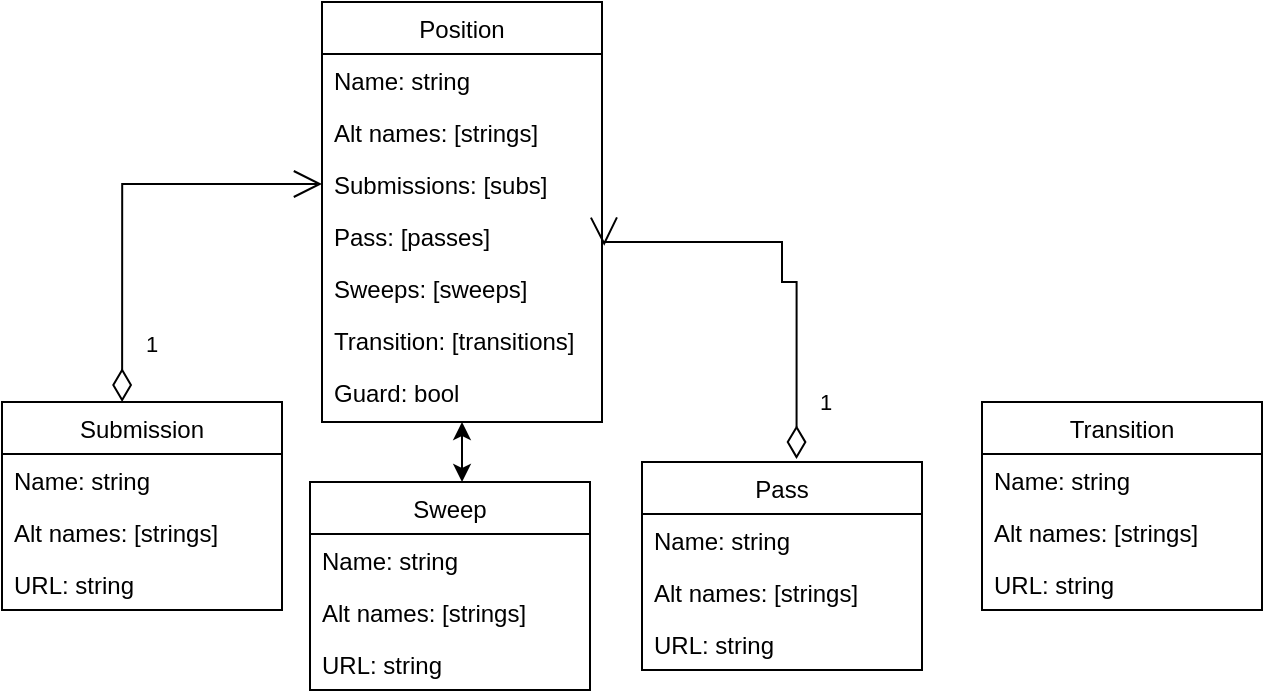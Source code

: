 <mxfile version="20.4.0" type="device"><diagram id="C5RBs43oDa-KdzZeNtuy" name="Page-1"><mxGraphModel dx="806" dy="467" grid="1" gridSize="10" guides="1" tooltips="1" connect="1" arrows="1" fold="1" page="1" pageScale="1" pageWidth="827" pageHeight="1169" math="0" shadow="0"><root><mxCell id="WIyWlLk6GJQsqaUBKTNV-0"/><mxCell id="WIyWlLk6GJQsqaUBKTNV-1" parent="WIyWlLk6GJQsqaUBKTNV-0"/><mxCell id="8qom4rzd1VzZD_IWUbAi-35" value="Position" style="swimlane;fontStyle=0;childLayout=stackLayout;horizontal=1;startSize=26;fillColor=none;horizontalStack=0;resizeParent=1;resizeParentMax=0;resizeLast=0;collapsible=1;marginBottom=0;" vertex="1" parent="WIyWlLk6GJQsqaUBKTNV-1"><mxGeometry x="280" y="140" width="140" height="210" as="geometry"/></mxCell><mxCell id="8qom4rzd1VzZD_IWUbAi-36" value="Name: string" style="text;strokeColor=none;fillColor=none;align=left;verticalAlign=top;spacingLeft=4;spacingRight=4;overflow=hidden;rotatable=0;points=[[0,0.5],[1,0.5]];portConstraint=eastwest;" vertex="1" parent="8qom4rzd1VzZD_IWUbAi-35"><mxGeometry y="26" width="140" height="26" as="geometry"/></mxCell><mxCell id="8qom4rzd1VzZD_IWUbAi-37" value="Alt names: [strings]" style="text;strokeColor=none;fillColor=none;align=left;verticalAlign=top;spacingLeft=4;spacingRight=4;overflow=hidden;rotatable=0;points=[[0,0.5],[1,0.5]];portConstraint=eastwest;" vertex="1" parent="8qom4rzd1VzZD_IWUbAi-35"><mxGeometry y="52" width="140" height="26" as="geometry"/></mxCell><mxCell id="8qom4rzd1VzZD_IWUbAi-41" value="Submissions: [subs]&#10;" style="text;strokeColor=none;fillColor=none;align=left;verticalAlign=top;spacingLeft=4;spacingRight=4;overflow=hidden;rotatable=0;points=[[0,0.5],[1,0.5]];portConstraint=eastwest;" vertex="1" parent="8qom4rzd1VzZD_IWUbAi-35"><mxGeometry y="78" width="140" height="26" as="geometry"/></mxCell><mxCell id="8qom4rzd1VzZD_IWUbAi-38" value="Pass: [passes]" style="text;strokeColor=none;fillColor=none;align=left;verticalAlign=top;spacingLeft=4;spacingRight=4;overflow=hidden;rotatable=0;points=[[0,0.5],[1,0.5]];portConstraint=eastwest;" vertex="1" parent="8qom4rzd1VzZD_IWUbAi-35"><mxGeometry y="104" width="140" height="26" as="geometry"/></mxCell><mxCell id="8qom4rzd1VzZD_IWUbAi-39" value="Sweeps: [sweeps]" style="text;strokeColor=none;fillColor=none;align=left;verticalAlign=top;spacingLeft=4;spacingRight=4;overflow=hidden;rotatable=0;points=[[0,0.5],[1,0.5]];portConstraint=eastwest;" vertex="1" parent="8qom4rzd1VzZD_IWUbAi-35"><mxGeometry y="130" width="140" height="26" as="geometry"/></mxCell><mxCell id="8qom4rzd1VzZD_IWUbAi-78" value="Transition: [transitions]" style="text;strokeColor=none;fillColor=none;align=left;verticalAlign=top;spacingLeft=4;spacingRight=4;overflow=hidden;rotatable=0;points=[[0,0.5],[1,0.5]];portConstraint=eastwest;" vertex="1" parent="8qom4rzd1VzZD_IWUbAi-35"><mxGeometry y="156" width="140" height="26" as="geometry"/></mxCell><mxCell id="8qom4rzd1VzZD_IWUbAi-75" value="Guard: bool" style="text;strokeColor=none;fillColor=none;align=left;verticalAlign=top;spacingLeft=4;spacingRight=4;overflow=hidden;rotatable=0;points=[[0,0.5],[1,0.5]];portConstraint=eastwest;" vertex="1" parent="8qom4rzd1VzZD_IWUbAi-35"><mxGeometry y="182" width="140" height="28" as="geometry"/></mxCell><mxCell id="8qom4rzd1VzZD_IWUbAi-42" value="Submission" style="swimlane;fontStyle=0;childLayout=stackLayout;horizontal=1;startSize=26;fillColor=none;horizontalStack=0;resizeParent=1;resizeParentMax=0;resizeLast=0;collapsible=1;marginBottom=0;" vertex="1" parent="WIyWlLk6GJQsqaUBKTNV-1"><mxGeometry x="120" y="340" width="140" height="104" as="geometry"/></mxCell><mxCell id="8qom4rzd1VzZD_IWUbAi-43" value="Name: string" style="text;strokeColor=none;fillColor=none;align=left;verticalAlign=top;spacingLeft=4;spacingRight=4;overflow=hidden;rotatable=0;points=[[0,0.5],[1,0.5]];portConstraint=eastwest;" vertex="1" parent="8qom4rzd1VzZD_IWUbAi-42"><mxGeometry y="26" width="140" height="26" as="geometry"/></mxCell><mxCell id="8qom4rzd1VzZD_IWUbAi-44" value="Alt names: [strings]" style="text;strokeColor=none;fillColor=none;align=left;verticalAlign=top;spacingLeft=4;spacingRight=4;overflow=hidden;rotatable=0;points=[[0,0.5],[1,0.5]];portConstraint=eastwest;" vertex="1" parent="8qom4rzd1VzZD_IWUbAi-42"><mxGeometry y="52" width="140" height="26" as="geometry"/></mxCell><mxCell id="8qom4rzd1VzZD_IWUbAi-45" value="URL: string" style="text;strokeColor=none;fillColor=none;align=left;verticalAlign=top;spacingLeft=4;spacingRight=4;overflow=hidden;rotatable=0;points=[[0,0.5],[1,0.5]];portConstraint=eastwest;" vertex="1" parent="8qom4rzd1VzZD_IWUbAi-42"><mxGeometry y="78" width="140" height="26" as="geometry"/></mxCell><mxCell id="8qom4rzd1VzZD_IWUbAi-48" value="1" style="endArrow=open;html=1;endSize=12;startArrow=diamondThin;startSize=14;startFill=0;edgeStyle=orthogonalEdgeStyle;align=left;verticalAlign=bottom;rounded=0;exitX=0.429;exitY=0;exitDx=0;exitDy=0;exitPerimeter=0;entryX=0;entryY=0.5;entryDx=0;entryDy=0;" edge="1" parent="WIyWlLk6GJQsqaUBKTNV-1" source="8qom4rzd1VzZD_IWUbAi-42" target="8qom4rzd1VzZD_IWUbAi-41"><mxGeometry x="-0.808" y="-10" relative="1" as="geometry"><mxPoint x="140" y="290" as="sourcePoint"/><mxPoint x="300" y="290" as="targetPoint"/><mxPoint as="offset"/></mxGeometry></mxCell><mxCell id="8qom4rzd1VzZD_IWUbAi-59" value="Sweep" style="swimlane;fontStyle=0;childLayout=stackLayout;horizontal=1;startSize=26;fillColor=none;horizontalStack=0;resizeParent=1;resizeParentMax=0;resizeLast=0;collapsible=1;marginBottom=0;" vertex="1" parent="WIyWlLk6GJQsqaUBKTNV-1"><mxGeometry x="274" y="380" width="140" height="104" as="geometry"/></mxCell><mxCell id="8qom4rzd1VzZD_IWUbAi-60" value="Name: string" style="text;strokeColor=none;fillColor=none;align=left;verticalAlign=top;spacingLeft=4;spacingRight=4;overflow=hidden;rotatable=0;points=[[0,0.5],[1,0.5]];portConstraint=eastwest;" vertex="1" parent="8qom4rzd1VzZD_IWUbAi-59"><mxGeometry y="26" width="140" height="26" as="geometry"/></mxCell><mxCell id="8qom4rzd1VzZD_IWUbAi-61" value="Alt names: [strings]" style="text;strokeColor=none;fillColor=none;align=left;verticalAlign=top;spacingLeft=4;spacingRight=4;overflow=hidden;rotatable=0;points=[[0,0.5],[1,0.5]];portConstraint=eastwest;" vertex="1" parent="8qom4rzd1VzZD_IWUbAi-59"><mxGeometry y="52" width="140" height="26" as="geometry"/></mxCell><mxCell id="8qom4rzd1VzZD_IWUbAi-62" value="URL: string" style="text;strokeColor=none;fillColor=none;align=left;verticalAlign=top;spacingLeft=4;spacingRight=4;overflow=hidden;rotatable=0;points=[[0,0.5],[1,0.5]];portConstraint=eastwest;" vertex="1" parent="8qom4rzd1VzZD_IWUbAi-59"><mxGeometry y="78" width="140" height="26" as="geometry"/></mxCell><mxCell id="8qom4rzd1VzZD_IWUbAi-64" value="Pass" style="swimlane;fontStyle=0;childLayout=stackLayout;horizontal=1;startSize=26;fillColor=none;horizontalStack=0;resizeParent=1;resizeParentMax=0;resizeLast=0;collapsible=1;marginBottom=0;" vertex="1" parent="WIyWlLk6GJQsqaUBKTNV-1"><mxGeometry x="440" y="370" width="140" height="104" as="geometry"/></mxCell><mxCell id="8qom4rzd1VzZD_IWUbAi-65" value="Name: string" style="text;strokeColor=none;fillColor=none;align=left;verticalAlign=top;spacingLeft=4;spacingRight=4;overflow=hidden;rotatable=0;points=[[0,0.5],[1,0.5]];portConstraint=eastwest;" vertex="1" parent="8qom4rzd1VzZD_IWUbAi-64"><mxGeometry y="26" width="140" height="26" as="geometry"/></mxCell><mxCell id="8qom4rzd1VzZD_IWUbAi-66" value="Alt names: [strings]" style="text;strokeColor=none;fillColor=none;align=left;verticalAlign=top;spacingLeft=4;spacingRight=4;overflow=hidden;rotatable=0;points=[[0,0.5],[1,0.5]];portConstraint=eastwest;" vertex="1" parent="8qom4rzd1VzZD_IWUbAi-64"><mxGeometry y="52" width="140" height="26" as="geometry"/></mxCell><mxCell id="8qom4rzd1VzZD_IWUbAi-67" value="URL: string" style="text;strokeColor=none;fillColor=none;align=left;verticalAlign=top;spacingLeft=4;spacingRight=4;overflow=hidden;rotatable=0;points=[[0,0.5],[1,0.5]];portConstraint=eastwest;" vertex="1" parent="8qom4rzd1VzZD_IWUbAi-64"><mxGeometry y="78" width="140" height="26" as="geometry"/></mxCell><mxCell id="8qom4rzd1VzZD_IWUbAi-68" value="1" style="endArrow=open;html=1;endSize=12;startArrow=diamondThin;startSize=14;startFill=0;edgeStyle=orthogonalEdgeStyle;align=left;verticalAlign=bottom;rounded=0;exitX=0.552;exitY=-0.014;exitDx=0;exitDy=0;exitPerimeter=0;entryX=1.008;entryY=0.687;entryDx=0;entryDy=0;entryPerimeter=0;" edge="1" parent="WIyWlLk6GJQsqaUBKTNV-1" source="8qom4rzd1VzZD_IWUbAi-64" target="8qom4rzd1VzZD_IWUbAi-38"><mxGeometry x="-0.808" y="-10" relative="1" as="geometry"><mxPoint x="518.22" y="340.192" as="sourcePoint"/><mxPoint x="500" y="260" as="targetPoint"/><mxPoint as="offset"/><Array as="points"><mxPoint x="517" y="280"/><mxPoint x="510" y="280"/><mxPoint x="510" y="260"/><mxPoint x="421" y="260"/></Array></mxGeometry></mxCell><mxCell id="8qom4rzd1VzZD_IWUbAi-69" value="Transition" style="swimlane;fontStyle=0;childLayout=stackLayout;horizontal=1;startSize=26;fillColor=none;horizontalStack=0;resizeParent=1;resizeParentMax=0;resizeLast=0;collapsible=1;marginBottom=0;" vertex="1" parent="WIyWlLk6GJQsqaUBKTNV-1"><mxGeometry x="610" y="340" width="140" height="104" as="geometry"/></mxCell><mxCell id="8qom4rzd1VzZD_IWUbAi-70" value="Name: string" style="text;strokeColor=none;fillColor=none;align=left;verticalAlign=top;spacingLeft=4;spacingRight=4;overflow=hidden;rotatable=0;points=[[0,0.5],[1,0.5]];portConstraint=eastwest;" vertex="1" parent="8qom4rzd1VzZD_IWUbAi-69"><mxGeometry y="26" width="140" height="26" as="geometry"/></mxCell><mxCell id="8qom4rzd1VzZD_IWUbAi-71" value="Alt names: [strings]" style="text;strokeColor=none;fillColor=none;align=left;verticalAlign=top;spacingLeft=4;spacingRight=4;overflow=hidden;rotatable=0;points=[[0,0.5],[1,0.5]];portConstraint=eastwest;" vertex="1" parent="8qom4rzd1VzZD_IWUbAi-69"><mxGeometry y="52" width="140" height="26" as="geometry"/></mxCell><mxCell id="8qom4rzd1VzZD_IWUbAi-72" value="URL: string" style="text;strokeColor=none;fillColor=none;align=left;verticalAlign=top;spacingLeft=4;spacingRight=4;overflow=hidden;rotatable=0;points=[[0,0.5],[1,0.5]];portConstraint=eastwest;" vertex="1" parent="8qom4rzd1VzZD_IWUbAi-69"><mxGeometry y="78" width="140" height="26" as="geometry"/></mxCell><mxCell id="8qom4rzd1VzZD_IWUbAi-77" value="" style="endArrow=classic;startArrow=classic;html=1;rounded=0;exitX=0.543;exitY=0;exitDx=0;exitDy=0;exitPerimeter=0;" edge="1" parent="WIyWlLk6GJQsqaUBKTNV-1" source="8qom4rzd1VzZD_IWUbAi-59"><mxGeometry width="50" height="50" relative="1" as="geometry"><mxPoint x="300" y="372" as="sourcePoint"/><mxPoint x="350" y="350" as="targetPoint"/></mxGeometry></mxCell></root></mxGraphModel></diagram></mxfile>